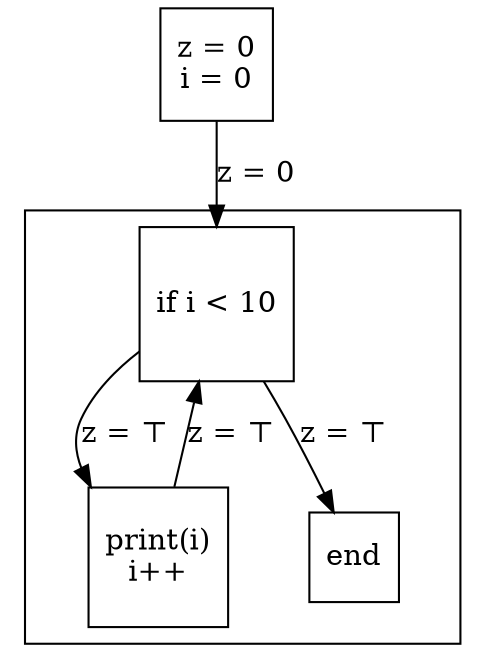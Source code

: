 digraph G {
    node[shape="square"]
    z[label="z = 0\ni = 0"]

    z -> cond1 [ label="z = 0" ]

	subgraph cluster_0 {
        cond1[label="if i < 10"]
        loopbody1[label="print(i)\ni++"]
        end

        cond1 -> loopbody1, end [label="z = ⊤"]
        loopbody1 -> cond1  [label="z = ⊤"]
	}    
}